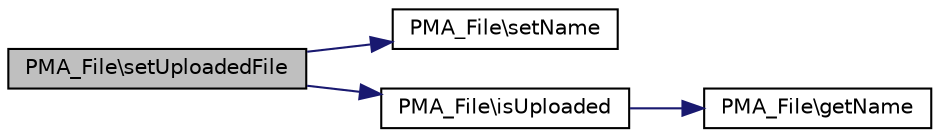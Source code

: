 digraph G
{
  edge [fontname="Helvetica",fontsize="10",labelfontname="Helvetica",labelfontsize="10"];
  node [fontname="Helvetica",fontsize="10",shape=record];
  rankdir="LR";
  Node1 [label="PMA_File\\setUploadedFile",height=0.2,width=0.4,color="black", fillcolor="grey75", style="filled" fontcolor="black"];
  Node1 -> Node2 [color="midnightblue",fontsize="10",style="solid",fontname="Helvetica"];
  Node2 [label="PMA_File\\setName",height=0.2,width=0.4,color="black", fillcolor="white", style="filled",URL="$classPMA__File.html#ae7bc017334deee65c427f60f6495d3e3",tooltip="accessor"];
  Node1 -> Node3 [color="midnightblue",fontsize="10",style="solid",fontname="Helvetica"];
  Node3 [label="PMA_File\\isUploaded",height=0.2,width=0.4,color="black", fillcolor="white", style="filled",URL="$classPMA__File.html#a424007004ef2fba4a7d2ca76afa70ad9",tooltip="public"];
  Node3 -> Node4 [color="midnightblue",fontsize="10",style="solid",fontname="Helvetica"];
  Node4 [label="PMA_File\\getName",height=0.2,width=0.4,color="black", fillcolor="white", style="filled",URL="$classPMA__File.html#afab9c410d91bf9ceb59cb2aa58fc8e6d",tooltip="accessor"];
}
